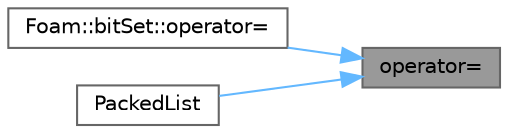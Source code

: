digraph "operator="
{
 // LATEX_PDF_SIZE
  bgcolor="transparent";
  edge [fontname=Helvetica,fontsize=10,labelfontname=Helvetica,labelfontsize=10];
  node [fontname=Helvetica,fontsize=10,shape=box,height=0.2,width=0.4];
  rankdir="RL";
  Node1 [id="Node000001",label="operator=",height=0.2,width=0.4,color="gray40", fillcolor="grey60", style="filled", fontcolor="black",tooltip=" "];
  Node1 -> Node2 [id="edge1_Node000001_Node000002",dir="back",color="steelblue1",style="solid",tooltip=" "];
  Node2 [id="Node000002",label="Foam::bitSet::operator=",height=0.2,width=0.4,color="grey40", fillcolor="white", style="filled",URL="$classFoam_1_1bitSet.html#aff27cd896607bee15d6b31acae8de610",tooltip=" "];
  Node1 -> Node3 [id="edge2_Node000001_Node000003",dir="back",color="steelblue1",style="solid",tooltip=" "];
  Node3 [id="Node000003",label="PackedList",height=0.2,width=0.4,color="grey40", fillcolor="white", style="filled",URL="$classFoam_1_1PackedList.html#a703d00a703dc1f12acf86f41e65136e6",tooltip=" "];
}

